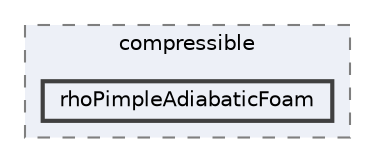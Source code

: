 digraph "applications/solvers/compressible/rhoPimpleAdiabaticFoam"
{
 // LATEX_PDF_SIZE
  bgcolor="transparent";
  edge [fontname=Helvetica,fontsize=10,labelfontname=Helvetica,labelfontsize=10];
  node [fontname=Helvetica,fontsize=10,shape=box,height=0.2,width=0.4];
  compound=true
  subgraph clusterdir_ec6fbd2e4e71296a5c4843bd2aa1db19 {
    graph [ bgcolor="#edf0f7", pencolor="grey50", label="compressible", fontname=Helvetica,fontsize=10 style="filled,dashed", URL="dir_ec6fbd2e4e71296a5c4843bd2aa1db19.html",tooltip=""]
  dir_6e0c2db4140d9f389958152f56108d9e [label="rhoPimpleAdiabaticFoam", fillcolor="#edf0f7", color="grey25", style="filled,bold", URL="dir_6e0c2db4140d9f389958152f56108d9e.html",tooltip=""];
  }
}
